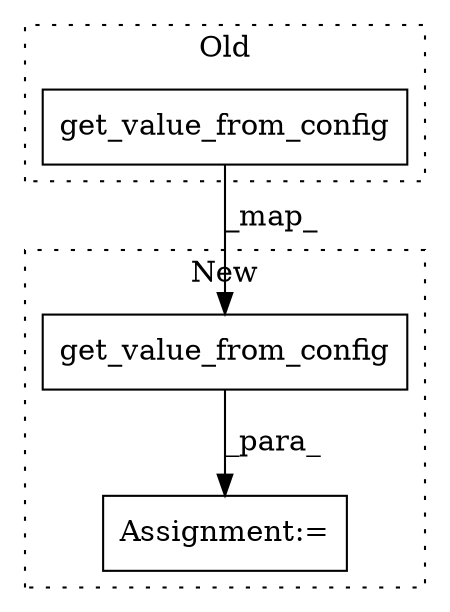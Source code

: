 digraph G {
subgraph cluster0 {
1 [label="get_value_from_config" a="32" s="8261,8350" l="22,1" shape="box"];
label = "Old";
style="dotted";
}
subgraph cluster1 {
2 [label="get_value_from_config" a="32" s="7436,7525" l="22,1" shape="box"];
3 [label="Assignment:=" a="7" s="7430" l="1" shape="box"];
label = "New";
style="dotted";
}
1 -> 2 [label="_map_"];
2 -> 3 [label="_para_"];
}